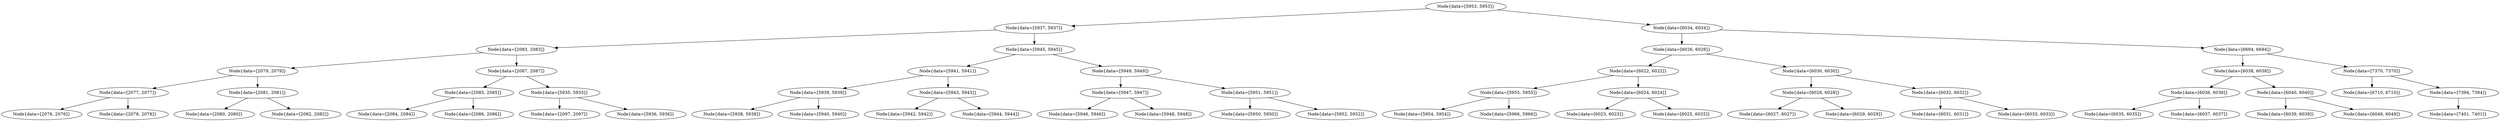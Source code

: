 digraph G{
2008778182 [label="Node{data=[5953, 5953]}"]
2008778182 -> 44448577
44448577 [label="Node{data=[5937, 5937]}"]
44448577 -> 437557519
437557519 [label="Node{data=[2083, 2083]}"]
437557519 -> 1633150954
1633150954 [label="Node{data=[2079, 2079]}"]
1633150954 -> 1256836019
1256836019 [label="Node{data=[2077, 2077]}"]
1256836019 -> 2040958364
2040958364 [label="Node{data=[2076, 2076]}"]
1256836019 -> 1204076358
1204076358 [label="Node{data=[2078, 2078]}"]
1633150954 -> 426932451
426932451 [label="Node{data=[2081, 2081]}"]
426932451 -> 499293229
499293229 [label="Node{data=[2080, 2080]}"]
426932451 -> 1346713700
1346713700 [label="Node{data=[2082, 2082]}"]
437557519 -> 848921509
848921509 [label="Node{data=[2087, 2087]}"]
848921509 -> 950419573
950419573 [label="Node{data=[2085, 2085]}"]
950419573 -> 831295672
831295672 [label="Node{data=[2084, 2084]}"]
950419573 -> 1215498485
1215498485 [label="Node{data=[2086, 2086]}"]
848921509 -> 914960117
914960117 [label="Node{data=[5935, 5935]}"]
914960117 -> 1009149369
1009149369 [label="Node{data=[2097, 2097]}"]
914960117 -> 1769618389
1769618389 [label="Node{data=[5936, 5936]}"]
44448577 -> 966697647
966697647 [label="Node{data=[5945, 5945]}"]
966697647 -> 1176489455
1176489455 [label="Node{data=[5941, 5941]}"]
1176489455 -> 1226535736
1226535736 [label="Node{data=[5939, 5939]}"]
1226535736 -> 1896308061
1896308061 [label="Node{data=[5938, 5938]}"]
1226535736 -> 1035993608
1035993608 [label="Node{data=[5940, 5940]}"]
1176489455 -> 92848362
92848362 [label="Node{data=[5943, 5943]}"]
92848362 -> 387510736
387510736 [label="Node{data=[5942, 5942]}"]
92848362 -> 1555999707
1555999707 [label="Node{data=[5944, 5944]}"]
966697647 -> 1632842246
1632842246 [label="Node{data=[5949, 5949]}"]
1632842246 -> 580854102
580854102 [label="Node{data=[5947, 5947]}"]
580854102 -> 1926873764
1926873764 [label="Node{data=[5946, 5946]}"]
580854102 -> 1536184151
1536184151 [label="Node{data=[5948, 5948]}"]
1632842246 -> 598443297
598443297 [label="Node{data=[5951, 5951]}"]
598443297 -> 2028311955
2028311955 [label="Node{data=[5950, 5950]}"]
598443297 -> 1142273225
1142273225 [label="Node{data=[5952, 5952]}"]
2008778182 -> 489071083
489071083 [label="Node{data=[6034, 6034]}"]
489071083 -> 1650179555
1650179555 [label="Node{data=[6026, 6026]}"]
1650179555 -> 910619958
910619958 [label="Node{data=[6022, 6022]}"]
910619958 -> 1595718859
1595718859 [label="Node{data=[5955, 5955]}"]
1595718859 -> 2006808378
2006808378 [label="Node{data=[5954, 5954]}"]
1595718859 -> 1217816719
1217816719 [label="Node{data=[5966, 5966]}"]
910619958 -> 1232657390
1232657390 [label="Node{data=[6024, 6024]}"]
1232657390 -> 1941495022
1941495022 [label="Node{data=[6023, 6023]}"]
1232657390 -> 1862287620
1862287620 [label="Node{data=[6025, 6025]}"]
1650179555 -> 346656379
346656379 [label="Node{data=[6030, 6030]}"]
346656379 -> 453083307
453083307 [label="Node{data=[6028, 6028]}"]
453083307 -> 778793097
778793097 [label="Node{data=[6027, 6027]}"]
453083307 -> 1124998177
1124998177 [label="Node{data=[6029, 6029]}"]
346656379 -> 462198893
462198893 [label="Node{data=[6032, 6032]}"]
462198893 -> 211765103
211765103 [label="Node{data=[6031, 6031]}"]
462198893 -> 2030408013
2030408013 [label="Node{data=[6033, 6033]}"]
489071083 -> 1255761240
1255761240 [label="Node{data=[6694, 6694]}"]
1255761240 -> 904516510
904516510 [label="Node{data=[6038, 6038]}"]
904516510 -> 1136348787
1136348787 [label="Node{data=[6036, 6036]}"]
1136348787 -> 375464112
375464112 [label="Node{data=[6035, 6035]}"]
1136348787 -> 387146881
387146881 [label="Node{data=[6037, 6037]}"]
904516510 -> 1813852382
1813852382 [label="Node{data=[6040, 6040]}"]
1813852382 -> 1976312824
1976312824 [label="Node{data=[6039, 6039]}"]
1813852382 -> 1782049105
1782049105 [label="Node{data=[6049, 6049]}"]
1255761240 -> 1720496122
1720496122 [label="Node{data=[7370, 7370]}"]
1720496122 -> 1670576181
1670576181 [label="Node{data=[6710, 6710]}"]
1720496122 -> 2002113628
2002113628 [label="Node{data=[7394, 7394]}"]
2002113628 -> 578672262
578672262 [label="Node{data=[7401, 7401]}"]
}